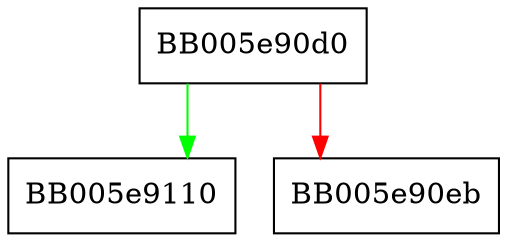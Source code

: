 digraph OSSL_LIB_CTX_get0_global_default {
  node [shape="box"];
  graph [splines=ortho];
  BB005e90d0 -> BB005e9110 [color="green"];
  BB005e90d0 -> BB005e90eb [color="red"];
}